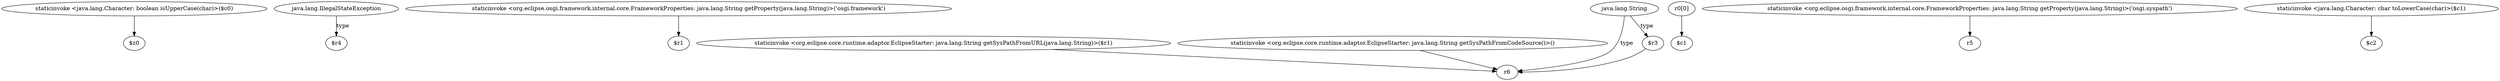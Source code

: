digraph g {
0[label="staticinvoke <java.lang.Character: boolean isUpperCase(char)>($c0)"]
1[label="$z0"]
0->1[label=""]
2[label="java.lang.IllegalStateException"]
3[label="$r4"]
2->3[label="type"]
4[label="staticinvoke <org.eclipse.osgi.framework.internal.core.FrameworkProperties: java.lang.String getProperty(java.lang.String)>('osgi.framework')"]
5[label="$r1"]
4->5[label=""]
6[label="staticinvoke <org.eclipse.core.runtime.adaptor.EclipseStarter: java.lang.String getSysPathFromURL(java.lang.String)>($r1)"]
7[label="r6"]
6->7[label=""]
8[label="r0[0]"]
9[label="$c1"]
8->9[label=""]
10[label="staticinvoke <org.eclipse.osgi.framework.internal.core.FrameworkProperties: java.lang.String getProperty(java.lang.String)>('osgi.syspath')"]
11[label="r5"]
10->11[label=""]
12[label="staticinvoke <org.eclipse.core.runtime.adaptor.EclipseStarter: java.lang.String getSysPathFromCodeSource()>()"]
12->7[label=""]
13[label="java.lang.String"]
13->7[label="type"]
14[label="$r3"]
13->14[label="type"]
14->7[label=""]
15[label="staticinvoke <java.lang.Character: char toLowerCase(char)>($c1)"]
16[label="$c2"]
15->16[label=""]
}
